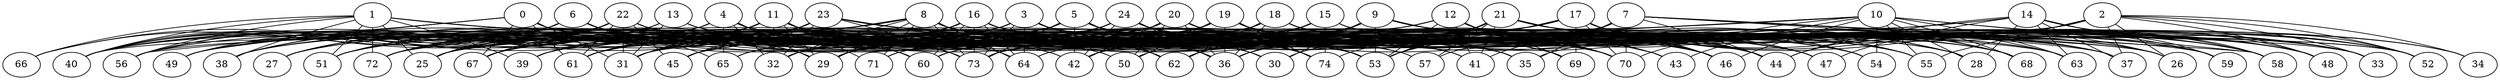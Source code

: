 graph g {0;1;2;3;4;5;6;7;8;9;10;11;12;13;14;15;16;17;18;19;20;21;22;23;24;25;26;27;28;29;30;31;32;33;34;35;36;37;38;39;40;41;42;43;44;45;46;47;48;49;50;51;52;53;54;55;56;57;58;59;60;61;62;63;64;65;66;67;68;69;70;71;72;73;74;0 -- 29;0 -- 31;0 -- 40;0 -- 42;0 -- 49;0 -- 56;0 -- 60;0 -- 61;0 -- 67;1 -- 25;1 -- 38;1 -- 39;1 -- 40;1 -- 50;1 -- 51;1 -- 53;1 -- 56;1 -- 63;1 -- 66;1 -- 72;2 -- 25;2 -- 26;2 -- 33;2 -- 34;2 -- 35;2 -- 37;2 -- 42;2 -- 44;2 -- 48;2 -- 52;2 -- 55;2 -- 73;3 -- 25;3 -- 27;3 -- 28;3 -- 29;3 -- 37;3 -- 40;3 -- 51;3 -- 54;3 -- 55;3 -- 62;3 -- 64;3 -- 65;3 -- 70;3 -- 73;4 -- 25;4 -- 29;4 -- 32;4 -- 35;4 -- 37;4 -- 38;4 -- 39;4 -- 52;4 -- 56;4 -- 65;4 -- 66;4 -- 70;5 -- 28;5 -- 36;5 -- 42;5 -- 43;5 -- 49;5 -- 51;5 -- 58;5 -- 61;5 -- 62;5 -- 67;5 -- 68;5 -- 69;5 -- 72;5 -- 73;6 -- 25;6 -- 27;6 -- 29;6 -- 35;6 -- 40;6 -- 42;6 -- 44;6 -- 49;6 -- 65;7 -- 26;7 -- 32;7 -- 33;7 -- 34;7 -- 35;7 -- 36;7 -- 37;7 -- 40;7 -- 41;7 -- 44;7 -- 52;7 -- 53;7 -- 57;7 -- 58;7 -- 61;7 -- 64;7 -- 70;8 -- 29;8 -- 32;8 -- 36;8 -- 38;8 -- 40;8 -- 41;8 -- 43;8 -- 45;8 -- 46;8 -- 55;8 -- 56;8 -- 57;8 -- 62;8 -- 64;8 -- 71;8 -- 72;8 -- 73;8 -- 74;9 -- 26;9 -- 27;9 -- 29;9 -- 30;9 -- 31;9 -- 33;9 -- 36;9 -- 37;9 -- 38;9 -- 40;9 -- 42;9 -- 44;9 -- 45;9 -- 47;9 -- 52;9 -- 53;9 -- 59;9 -- 60;9 -- 68;9 -- 70;9 -- 71;9 -- 73;10 -- 28;10 -- 29;10 -- 43;10 -- 46;10 -- 48;10 -- 50;10 -- 54;10 -- 55;10 -- 58;10 -- 62;10 -- 63;10 -- 68;10 -- 70;11 -- 25;11 -- 29;11 -- 31;11 -- 32;11 -- 36;11 -- 38;11 -- 44;11 -- 49;11 -- 51;11 -- 52;11 -- 54;11 -- 60;11 -- 61;11 -- 67;11 -- 71;11 -- 72;11 -- 73;12 -- 28;12 -- 41;12 -- 43;12 -- 44;12 -- 46;12 -- 48;12 -- 53;12 -- 56;12 -- 60;12 -- 65;12 -- 67;12 -- 68;12 -- 69;12 -- 70;13 -- 27;13 -- 31;13 -- 40;13 -- 41;13 -- 44;13 -- 46;13 -- 53;13 -- 56;13 -- 64;13 -- 72;14 -- 28;14 -- 31;14 -- 37;14 -- 44;14 -- 47;14 -- 52;14 -- 58;14 -- 59;14 -- 63;14 -- 72;15 -- 26;15 -- 28;15 -- 29;15 -- 32;15 -- 37;15 -- 39;15 -- 48;15 -- 60;15 -- 62;15 -- 67;15 -- 68;15 -- 71;15 -- 73;15 -- 74;16 -- 27;16 -- 29;16 -- 32;16 -- 36;16 -- 38;16 -- 39;16 -- 41;16 -- 45;16 -- 47;16 -- 49;16 -- 53;16 -- 58;16 -- 60;16 -- 62;16 -- 64;16 -- 69;16 -- 70;16 -- 73;17 -- 26;17 -- 29;17 -- 33;17 -- 36;17 -- 44;17 -- 46;17 -- 47;17 -- 53;17 -- 54;17 -- 55;17 -- 58;17 -- 59;17 -- 61;17 -- 65;17 -- 69;17 -- 70;17 -- 72;17 -- 73;17 -- 74;18 -- 25;18 -- 27;18 -- 28;18 -- 31;18 -- 35;18 -- 36;18 -- 37;18 -- 45;18 -- 46;18 -- 62;18 -- 63;18 -- 67;18 -- 69;18 -- 70;19 -- 25;19 -- 26;19 -- 31;19 -- 32;19 -- 35;19 -- 36;19 -- 39;19 -- 42;19 -- 45;19 -- 46;19 -- 49;19 -- 50;19 -- 53;19 -- 61;19 -- 63;19 -- 68;19 -- 69;19 -- 70;19 -- 74;20 -- 25;20 -- 32;20 -- 35;20 -- 36;20 -- 38;20 -- 42;20 -- 44;20 -- 46;20 -- 48;20 -- 50;20 -- 51;20 -- 55;20 -- 56;20 -- 58;20 -- 69;20 -- 72;20 -- 74;21 -- 25;21 -- 29;21 -- 30;21 -- 31;21 -- 33;21 -- 34;21 -- 39;21 -- 41;21 -- 46;21 -- 48;21 -- 50;21 -- 51;21 -- 52;21 -- 53;21 -- 54;21 -- 57;21 -- 59;21 -- 60;21 -- 62;21 -- 63;21 -- 64;21 -- 68;22 -- 25;22 -- 27;22 -- 31;22 -- 33;22 -- 40;22 -- 45;22 -- 50;22 -- 51;22 -- 53;22 -- 57;22 -- 60;22 -- 61;22 -- 66;22 -- 67;22 -- 70;22 -- 72;22 -- 73;23 -- 26;23 -- 30;23 -- 31;23 -- 32;23 -- 38;23 -- 45;23 -- 47;23 -- 56;23 -- 59;23 -- 61;23 -- 62;23 -- 67;23 -- 72;23 -- 73;24 -- 25;24 -- 29;24 -- 30;24 -- 31;24 -- 36;24 -- 42;24 -- 48;24 -- 55;24 -- 60;24 -- 67;24 -- 71;24 -- 74;}